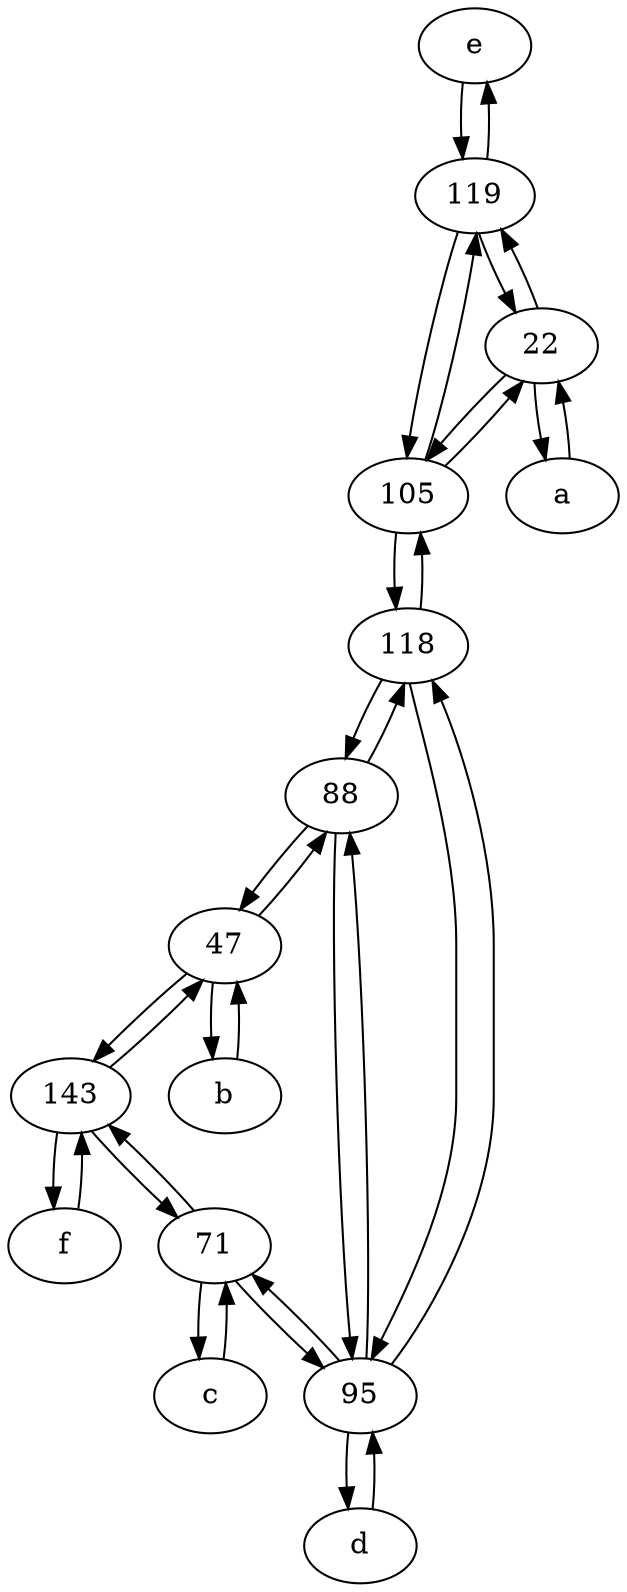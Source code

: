 digraph  {
	e [pos="30,50!"];
	c [pos="20,10!"];
	47;
	88;
	d [pos="20,30!"];
	118;
	105;
	143;
	f [pos="15,45!"];
	b [pos="50,20!"];
	95;
	71;
	119;
	22;
	a [pos="40,10!"];
	47 -> 88;
	143 -> f;
	c -> 71;
	95 -> 71;
	118 -> 88;
	47 -> 143;
	119 -> 105;
	f -> 143;
	118 -> 95;
	95 -> 88;
	22 -> a;
	143 -> 71;
	47 -> b;
	71 -> c;
	105 -> 118;
	119 -> 22;
	b -> 47;
	71 -> 95;
	88 -> 118;
	105 -> 119;
	e -> 119;
	95 -> d;
	22 -> 105;
	143 -> 47;
	105 -> 22;
	88 -> 95;
	71 -> 143;
	a -> 22;
	88 -> 47;
	118 -> 105;
	d -> 95;
	95 -> 118;
	119 -> e;
	22 -> 119;

	}